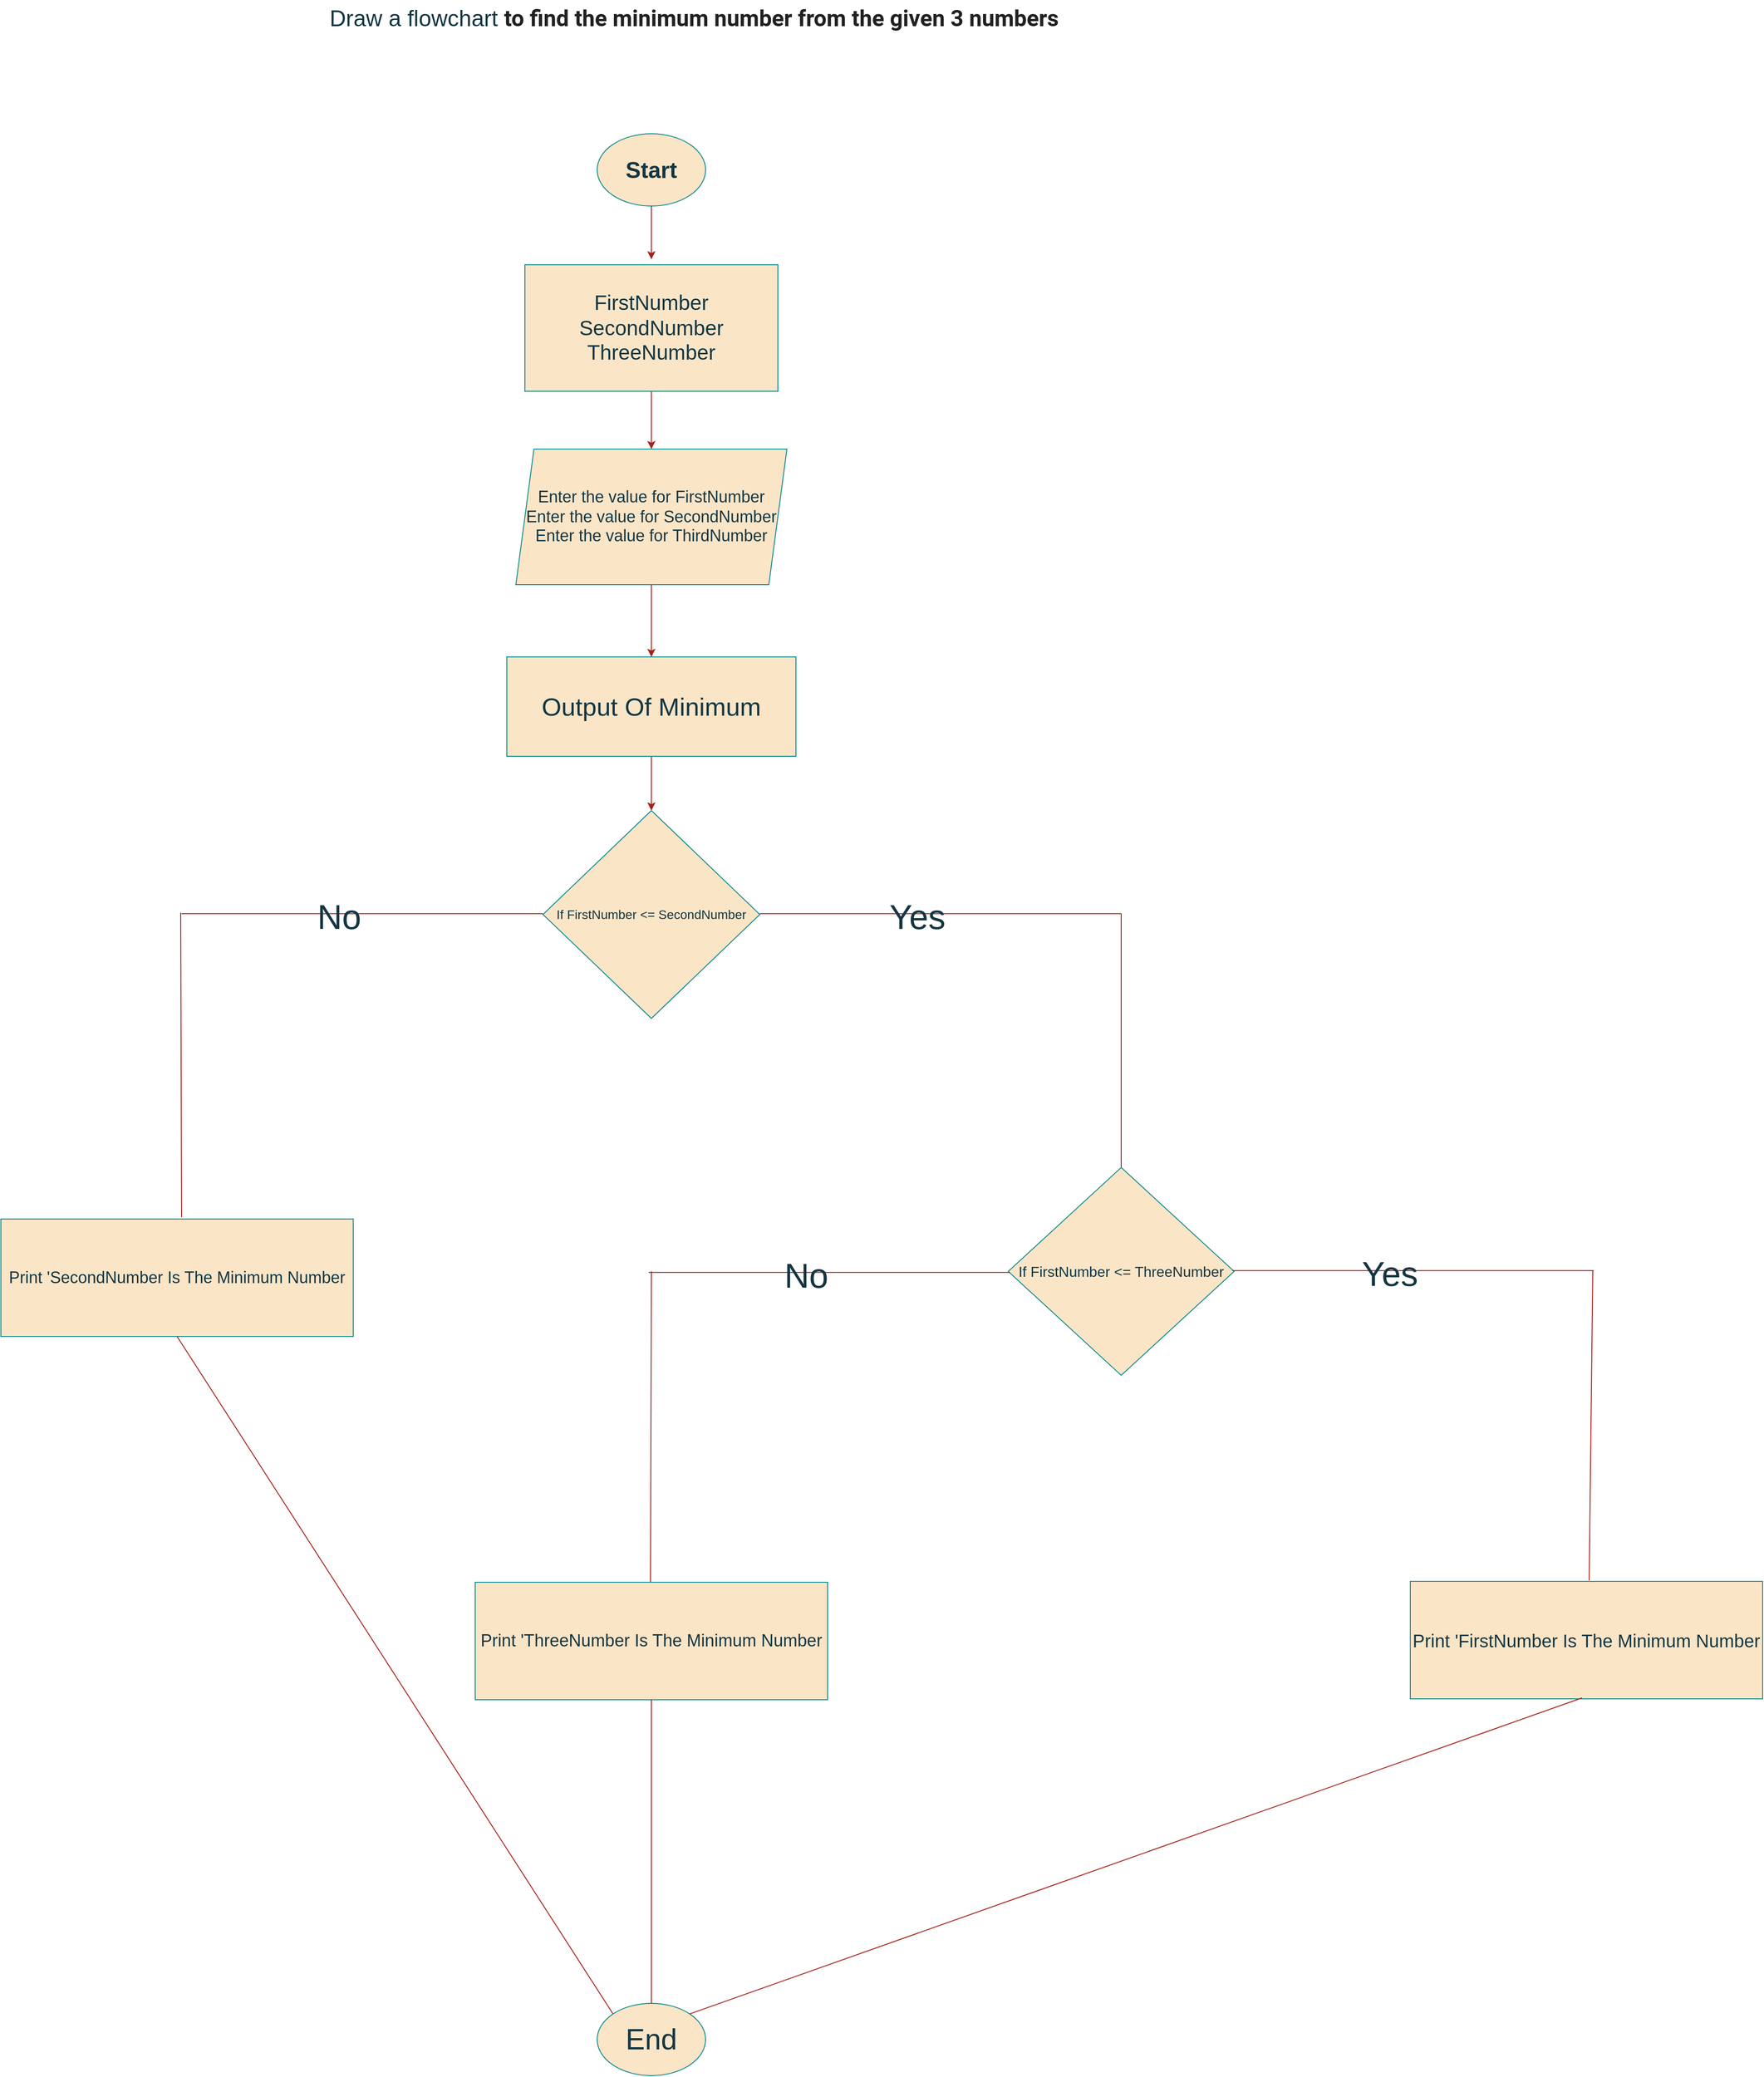 <mxfile version="23.1.2" type="github">
  <diagram id="C5RBs43oDa-KdzZeNtuy" name="Page-1">
    <mxGraphModel dx="3827" dy="1591" grid="1" gridSize="10" guides="1" tooltips="1" connect="1" arrows="1" fold="1" page="1" pageScale="1" pageWidth="827" pageHeight="1169" math="0" shadow="0">
      <root>
        <mxCell id="WIyWlLk6GJQsqaUBKTNV-0" />
        <mxCell id="WIyWlLk6GJQsqaUBKTNV-1" parent="WIyWlLk6GJQsqaUBKTNV-0" />
        <mxCell id="YYXAiJddzXAb7S0VU3wy-10" value="" style="edgeStyle=orthogonalEdgeStyle;rounded=0;orthogonalLoop=1;jettySize=auto;html=1;labelBackgroundColor=none;strokeColor=#A8201A;fontColor=default;" edge="1" parent="WIyWlLk6GJQsqaUBKTNV-1" source="YYXAiJddzXAb7S0VU3wy-3">
          <mxGeometry relative="1" as="geometry">
            <mxPoint y="290" as="targetPoint" />
          </mxGeometry>
        </mxCell>
        <mxCell id="YYXAiJddzXAb7S0VU3wy-3" value="&lt;h1&gt;&lt;font style=&quot;font-size: 25px;&quot;&gt;Start&lt;/font&gt;&lt;/h1&gt;" style="ellipse;whiteSpace=wrap;html=1;labelBackgroundColor=none;fillColor=#FAE5C7;strokeColor=#0F8B8D;fontColor=#143642;" vertex="1" parent="WIyWlLk6GJQsqaUBKTNV-1">
          <mxGeometry x="-60" y="151" width="120" height="80" as="geometry" />
        </mxCell>
        <mxCell id="YYXAiJddzXAb7S0VU3wy-4" value="Draw a flowchart&amp;nbsp;&lt;b style=&quot;-webkit-tap-highlight-color: transparent; color: rgba(0, 0, 0, 0.87); font-family: Roboto, Helvetica, Arial, sans-serif; font-size: 25px; text-align: left;&quot;&gt;to&amp;nbsp;find the minimum number from the given 3 numbers&amp;nbsp;&lt;/b&gt;" style="text;html=1;align=center;verticalAlign=middle;resizable=0;points=[];autosize=1;strokeColor=none;fillColor=none;fontSize=25;labelBackgroundColor=none;fontColor=#143642;" vertex="1" parent="WIyWlLk6GJQsqaUBKTNV-1">
          <mxGeometry x="-385" y="3" width="870" height="40" as="geometry" />
        </mxCell>
        <mxCell id="YYXAiJddzXAb7S0VU3wy-16" value="" style="edgeStyle=orthogonalEdgeStyle;rounded=0;orthogonalLoop=1;jettySize=auto;html=1;labelBackgroundColor=none;strokeColor=#A8201A;fontColor=default;" edge="1" parent="WIyWlLk6GJQsqaUBKTNV-1" source="YYXAiJddzXAb7S0VU3wy-11" target="YYXAiJddzXAb7S0VU3wy-15">
          <mxGeometry relative="1" as="geometry" />
        </mxCell>
        <mxCell id="YYXAiJddzXAb7S0VU3wy-11" value="&lt;font style=&quot;font-size: 23px;&quot;&gt;FirstNumber&lt;br&gt;SecondNumber&lt;br&gt;ThreeNumber&lt;/font&gt;" style="rounded=0;whiteSpace=wrap;html=1;labelBackgroundColor=none;fillColor=#FAE5C7;strokeColor=#0F8B8D;fontColor=#143642;" vertex="1" parent="WIyWlLk6GJQsqaUBKTNV-1">
          <mxGeometry x="-140" y="296" width="280" height="140" as="geometry" />
        </mxCell>
        <mxCell id="YYXAiJddzXAb7S0VU3wy-18" value="" style="edgeStyle=orthogonalEdgeStyle;rounded=0;orthogonalLoop=1;jettySize=auto;html=1;labelBackgroundColor=none;strokeColor=#A8201A;fontColor=default;" edge="1" parent="WIyWlLk6GJQsqaUBKTNV-1" source="YYXAiJddzXAb7S0VU3wy-15" target="YYXAiJddzXAb7S0VU3wy-17">
          <mxGeometry relative="1" as="geometry" />
        </mxCell>
        <mxCell id="YYXAiJddzXAb7S0VU3wy-15" value="&lt;font style=&quot;font-size: 18px;&quot;&gt;Enter the value for FirstNumber&lt;br&gt;Enter the value for SecondNumber&lt;br&gt;Enter the value for ThirdNumber&lt;/font&gt;" style="shape=parallelogram;perimeter=parallelogramPerimeter;whiteSpace=wrap;html=1;fixedSize=1;labelBackgroundColor=none;fillColor=#FAE5C7;strokeColor=#0F8B8D;fontColor=#143642;" vertex="1" parent="WIyWlLk6GJQsqaUBKTNV-1">
          <mxGeometry x="-150" y="500" width="300" height="150" as="geometry" />
        </mxCell>
        <mxCell id="YYXAiJddzXAb7S0VU3wy-22" value="" style="edgeStyle=orthogonalEdgeStyle;rounded=0;orthogonalLoop=1;jettySize=auto;html=1;labelBackgroundColor=none;strokeColor=#A8201A;fontColor=default;" edge="1" parent="WIyWlLk6GJQsqaUBKTNV-1" source="YYXAiJddzXAb7S0VU3wy-17" target="YYXAiJddzXAb7S0VU3wy-21">
          <mxGeometry relative="1" as="geometry" />
        </mxCell>
        <mxCell id="YYXAiJddzXAb7S0VU3wy-17" value="&lt;font style=&quot;font-size: 28px;&quot;&gt;Output Of Minimum&lt;/font&gt;" style="rounded=0;whiteSpace=wrap;html=1;labelBackgroundColor=none;fillColor=#FAE5C7;strokeColor=#0F8B8D;fontColor=#143642;" vertex="1" parent="WIyWlLk6GJQsqaUBKTNV-1">
          <mxGeometry x="-160" y="730" width="320" height="110" as="geometry" />
        </mxCell>
        <mxCell id="YYXAiJddzXAb7S0VU3wy-21" value="&lt;font style=&quot;font-size: 14px;&quot;&gt;If FirstNumber &amp;lt;= SecondNumber&lt;/font&gt;" style="rhombus;whiteSpace=wrap;html=1;labelBackgroundColor=none;fillColor=#FAE5C7;strokeColor=#0F8B8D;fontColor=#143642;" vertex="1" parent="WIyWlLk6GJQsqaUBKTNV-1">
          <mxGeometry x="-120" y="900" width="240" height="230" as="geometry" />
        </mxCell>
        <mxCell id="YYXAiJddzXAb7S0VU3wy-33" value="" style="endArrow=none;html=1;rounded=0;labelBackgroundColor=none;strokeColor=#A8201A;fontColor=default;" edge="1" parent="WIyWlLk6GJQsqaUBKTNV-1">
          <mxGeometry width="50" height="50" relative="1" as="geometry">
            <mxPoint x="520" y="1301" as="sourcePoint" />
            <mxPoint x="520" y="1014" as="targetPoint" />
          </mxGeometry>
        </mxCell>
        <mxCell id="YYXAiJddzXAb7S0VU3wy-36" value="" style="endArrow=none;html=1;rounded=0;labelBackgroundColor=none;strokeColor=#A8201A;fontColor=default;" edge="1" parent="WIyWlLk6GJQsqaUBKTNV-1">
          <mxGeometry width="50" height="50" relative="1" as="geometry">
            <mxPoint x="-520" y="1014.09" as="sourcePoint" />
            <mxPoint x="-120" y="1014.09" as="targetPoint" />
          </mxGeometry>
        </mxCell>
        <mxCell id="YYXAiJddzXAb7S0VU3wy-37" value="&lt;font style=&quot;font-size: 38px;&quot;&gt;No&lt;/font&gt;" style="edgeLabel;html=1;align=center;verticalAlign=middle;resizable=0;points=[];labelBackgroundColor=none;fontColor=#143642;" vertex="1" connectable="0" parent="YYXAiJddzXAb7S0VU3wy-36">
          <mxGeometry x="-0.129" y="-4" relative="1" as="geometry">
            <mxPoint as="offset" />
          </mxGeometry>
        </mxCell>
        <mxCell id="YYXAiJddzXAb7S0VU3wy-40" value="" style="endArrow=none;html=1;rounded=0;labelBackgroundColor=none;strokeColor=#A8201A;fontColor=default;" edge="1" parent="WIyWlLk6GJQsqaUBKTNV-1">
          <mxGeometry width="50" height="50" relative="1" as="geometry">
            <mxPoint x="120" y="1014.09" as="sourcePoint" />
            <mxPoint x="520" y="1014.09" as="targetPoint" />
          </mxGeometry>
        </mxCell>
        <mxCell id="YYXAiJddzXAb7S0VU3wy-41" value="&lt;span style=&quot;font-size: 38px;&quot;&gt;Yes&lt;/span&gt;" style="edgeLabel;html=1;align=center;verticalAlign=middle;resizable=0;points=[];labelBackgroundColor=none;fontColor=#143642;" vertex="1" connectable="0" parent="YYXAiJddzXAb7S0VU3wy-40">
          <mxGeometry x="-0.129" y="-4" relative="1" as="geometry">
            <mxPoint as="offset" />
          </mxGeometry>
        </mxCell>
        <mxCell id="YYXAiJddzXAb7S0VU3wy-42" value="&lt;font style=&quot;font-size: 16px;&quot;&gt;If FirstNumber &amp;lt;= ThreeNumber&lt;/font&gt;" style="rhombus;whiteSpace=wrap;html=1;labelBackgroundColor=none;fillColor=#FAE5C7;strokeColor=#0F8B8D;fontColor=#143642;" vertex="1" parent="WIyWlLk6GJQsqaUBKTNV-1">
          <mxGeometry x="395" y="1295" width="250" height="230" as="geometry" />
        </mxCell>
        <mxCell id="YYXAiJddzXAb7S0VU3wy-43" value="" style="endArrow=none;html=1;rounded=0;labelBackgroundColor=none;strokeColor=#A8201A;fontColor=default;" edge="1" parent="WIyWlLk6GJQsqaUBKTNV-1">
          <mxGeometry width="50" height="50" relative="1" as="geometry">
            <mxPoint x="643" y="1409.17" as="sourcePoint" />
            <mxPoint x="1043" y="1409.17" as="targetPoint" />
          </mxGeometry>
        </mxCell>
        <mxCell id="YYXAiJddzXAb7S0VU3wy-44" value="&lt;span style=&quot;font-size: 38px;&quot;&gt;Yes&lt;/span&gt;" style="edgeLabel;html=1;align=center;verticalAlign=middle;resizable=0;points=[];labelBackgroundColor=none;fontColor=#143642;" vertex="1" connectable="0" parent="YYXAiJddzXAb7S0VU3wy-43">
          <mxGeometry x="-0.129" y="-4" relative="1" as="geometry">
            <mxPoint as="offset" />
          </mxGeometry>
        </mxCell>
        <mxCell id="YYXAiJddzXAb7S0VU3wy-45" value="" style="endArrow=none;html=1;rounded=0;labelBackgroundColor=none;strokeColor=#A8201A;fontColor=default;" edge="1" parent="WIyWlLk6GJQsqaUBKTNV-1">
          <mxGeometry width="50" height="50" relative="1" as="geometry">
            <mxPoint x="-3" y="1411.17" as="sourcePoint" />
            <mxPoint x="397" y="1411.17" as="targetPoint" />
          </mxGeometry>
        </mxCell>
        <mxCell id="YYXAiJddzXAb7S0VU3wy-46" value="&lt;font style=&quot;font-size: 38px;&quot;&gt;No&lt;/font&gt;" style="edgeLabel;html=1;align=center;verticalAlign=middle;resizable=0;points=[];labelBackgroundColor=none;fontColor=#143642;" vertex="1" connectable="0" parent="YYXAiJddzXAb7S0VU3wy-45">
          <mxGeometry x="-0.129" y="-4" relative="1" as="geometry">
            <mxPoint as="offset" />
          </mxGeometry>
        </mxCell>
        <mxCell id="YYXAiJddzXAb7S0VU3wy-48" value="" style="endArrow=none;html=1;rounded=0;exitX=0.5;exitY=0;exitDx=0;exitDy=0;labelBackgroundColor=none;strokeColor=#A8201A;fontColor=default;" edge="1" parent="WIyWlLk6GJQsqaUBKTNV-1">
          <mxGeometry width="50" height="50" relative="1" as="geometry">
            <mxPoint x="1038" y="1752" as="sourcePoint" />
            <mxPoint x="1042" y="1409" as="targetPoint" />
          </mxGeometry>
        </mxCell>
        <mxCell id="YYXAiJddzXAb7S0VU3wy-53" value="" style="endArrow=none;html=1;rounded=0;exitX=0.5;exitY=0;exitDx=0;exitDy=0;labelBackgroundColor=none;strokeColor=#A8201A;fontColor=default;" edge="1" parent="WIyWlLk6GJQsqaUBKTNV-1">
          <mxGeometry width="50" height="50" relative="1" as="geometry">
            <mxPoint x="-1" y="1756" as="sourcePoint" />
            <mxPoint y="1410" as="targetPoint" />
          </mxGeometry>
        </mxCell>
        <mxCell id="YYXAiJddzXAb7S0VU3wy-55" value="" style="endArrow=none;html=1;rounded=0;labelBackgroundColor=none;strokeColor=#A8201A;fontColor=default;" edge="1" parent="WIyWlLk6GJQsqaUBKTNV-1">
          <mxGeometry width="50" height="50" relative="1" as="geometry">
            <mxPoint x="-520" y="1350" as="sourcePoint" />
            <mxPoint x="-521" y="1013" as="targetPoint" />
          </mxGeometry>
        </mxCell>
        <mxCell id="YYXAiJddzXAb7S0VU3wy-57" value="&lt;font style=&quot;font-size: 18px;&quot;&gt;Print &#39;SecondNumber Is The Minimum Number&lt;/font&gt;" style="rounded=0;whiteSpace=wrap;html=1;labelBackgroundColor=none;fillColor=#FAE5C7;strokeColor=#0F8B8D;fontColor=#143642;" vertex="1" parent="WIyWlLk6GJQsqaUBKTNV-1">
          <mxGeometry x="-720" y="1352" width="390" height="130" as="geometry" />
        </mxCell>
        <mxCell id="YYXAiJddzXAb7S0VU3wy-59" value="&lt;font style=&quot;font-size: 19px;&quot;&gt;Print &#39;ThreeNumber Is The Minimum Number&lt;/font&gt;" style="rounded=0;whiteSpace=wrap;html=1;labelBackgroundColor=none;fillColor=#FAE5C7;strokeColor=#0F8B8D;fontColor=#143642;" vertex="1" parent="WIyWlLk6GJQsqaUBKTNV-1">
          <mxGeometry x="-195" y="1754" width="390" height="130" as="geometry" />
        </mxCell>
        <mxCell id="YYXAiJddzXAb7S0VU3wy-60" value="&lt;font style=&quot;font-size: 20px;&quot;&gt;Print &#39;FirstNumber Is The Minimum Number&lt;/font&gt;" style="rounded=0;whiteSpace=wrap;html=1;labelBackgroundColor=none;fillColor=#FAE5C7;strokeColor=#0F8B8D;fontColor=#143642;" vertex="1" parent="WIyWlLk6GJQsqaUBKTNV-1">
          <mxGeometry x="840" y="1753" width="390" height="130" as="geometry" />
        </mxCell>
        <mxCell id="YYXAiJddzXAb7S0VU3wy-61" value="&lt;font style=&quot;font-size: 32px;&quot;&gt;End&lt;/font&gt;" style="ellipse;whiteSpace=wrap;html=1;labelBackgroundColor=none;fillColor=#FAE5C7;strokeColor=#0F8B8D;fontColor=#143642;" vertex="1" parent="WIyWlLk6GJQsqaUBKTNV-1">
          <mxGeometry x="-60" y="2220" width="120" height="80" as="geometry" />
        </mxCell>
        <mxCell id="YYXAiJddzXAb7S0VU3wy-62" value="" style="endArrow=none;html=1;rounded=0;exitX=0.5;exitY=1;exitDx=0;exitDy=0;entryX=0;entryY=0;entryDx=0;entryDy=0;labelBackgroundColor=none;strokeColor=#A8201A;fontColor=default;" edge="1" parent="WIyWlLk6GJQsqaUBKTNV-1" source="YYXAiJddzXAb7S0VU3wy-57" target="YYXAiJddzXAb7S0VU3wy-61">
          <mxGeometry width="50" height="50" relative="1" as="geometry">
            <mxPoint x="-580" y="1770" as="sourcePoint" />
            <mxPoint x="-70" y="2230" as="targetPoint" />
          </mxGeometry>
        </mxCell>
        <mxCell id="YYXAiJddzXAb7S0VU3wy-63" value="" style="endArrow=none;html=1;rounded=0;exitX=0.5;exitY=0;exitDx=0;exitDy=0;entryX=0.5;entryY=1;entryDx=0;entryDy=0;labelBackgroundColor=none;strokeColor=#A8201A;fontColor=default;" edge="1" parent="WIyWlLk6GJQsqaUBKTNV-1" source="YYXAiJddzXAb7S0VU3wy-61" target="YYXAiJddzXAb7S0VU3wy-59">
          <mxGeometry width="50" height="50" relative="1" as="geometry">
            <mxPoint x="-10" y="2160" as="sourcePoint" />
            <mxPoint x="40" y="2110" as="targetPoint" />
          </mxGeometry>
        </mxCell>
        <mxCell id="YYXAiJddzXAb7S0VU3wy-64" value="" style="endArrow=none;html=1;rounded=0;exitX=1;exitY=0;exitDx=0;exitDy=0;labelBackgroundColor=none;strokeColor=#A8201A;fontColor=default;" edge="1" parent="WIyWlLk6GJQsqaUBKTNV-1" source="YYXAiJddzXAb7S0VU3wy-61">
          <mxGeometry width="50" height="50" relative="1" as="geometry">
            <mxPoint x="980" y="1932" as="sourcePoint" />
            <mxPoint x="1030" y="1882" as="targetPoint" />
          </mxGeometry>
        </mxCell>
      </root>
    </mxGraphModel>
  </diagram>
</mxfile>
